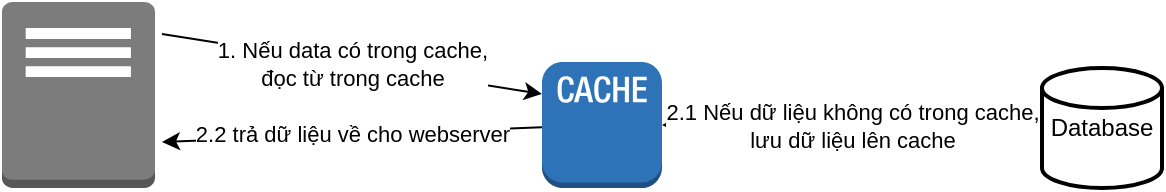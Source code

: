 <mxfile>
    <diagram id="vB2uLRWNUwhMjy9dHc5D" name="Page-1">
        <mxGraphModel dx="832" dy="576" grid="1" gridSize="10" guides="1" tooltips="1" connect="1" arrows="1" fold="1" page="1" pageScale="1" pageWidth="850" pageHeight="1100" math="0" shadow="0">
            <root>
                <mxCell id="0"/>
                <mxCell id="1" parent="0"/>
                <mxCell id="6" value="1. Nếu data có trong cache, &lt;br&gt;đọc từ trong cache" style="edgeStyle=none;html=1;" edge="1" parent="1">
                    <mxGeometry relative="1" as="geometry">
                        <mxPoint x="130" y="176" as="sourcePoint"/>
                        <mxPoint x="320" y="206" as="targetPoint"/>
                    </mxGeometry>
                </mxCell>
                <mxCell id="2" value="" style="outlineConnect=0;dashed=0;verticalLabelPosition=bottom;verticalAlign=top;align=center;html=1;shape=mxgraph.aws3.traditional_server;fillColor=#7D7C7C;gradientColor=none;" vertex="1" parent="1">
                    <mxGeometry x="50" y="160" width="76.5" height="93" as="geometry"/>
                </mxCell>
                <mxCell id="7" value="2.2 trả dữ liệu về cho webserver" style="edgeStyle=none;html=1;" edge="1" parent="1" source="4">
                    <mxGeometry relative="1" as="geometry">
                        <mxPoint x="130" y="230" as="targetPoint"/>
                    </mxGeometry>
                </mxCell>
                <mxCell id="4" value="" style="outlineConnect=0;dashed=0;verticalLabelPosition=bottom;verticalAlign=top;align=center;html=1;shape=mxgraph.aws3.cache_node;fillColor=#2E73B8;gradientColor=none;" vertex="1" parent="1">
                    <mxGeometry x="320" y="190" width="60" height="63" as="geometry"/>
                </mxCell>
                <mxCell id="8" value="2.1 Nếu dữ liệu không có trong cache,&lt;br&gt;lưu dữ liệu lên cache" style="edgeStyle=none;html=1;entryX=1;entryY=0.5;entryDx=0;entryDy=0;entryPerimeter=0;" edge="1" parent="1" source="5" target="4">
                    <mxGeometry relative="1" as="geometry"/>
                </mxCell>
                <mxCell id="5" value="Database" style="strokeWidth=2;html=1;shape=mxgraph.flowchart.database;whiteSpace=wrap;" vertex="1" parent="1">
                    <mxGeometry x="570" y="193" width="60" height="60" as="geometry"/>
                </mxCell>
            </root>
        </mxGraphModel>
    </diagram>
</mxfile>